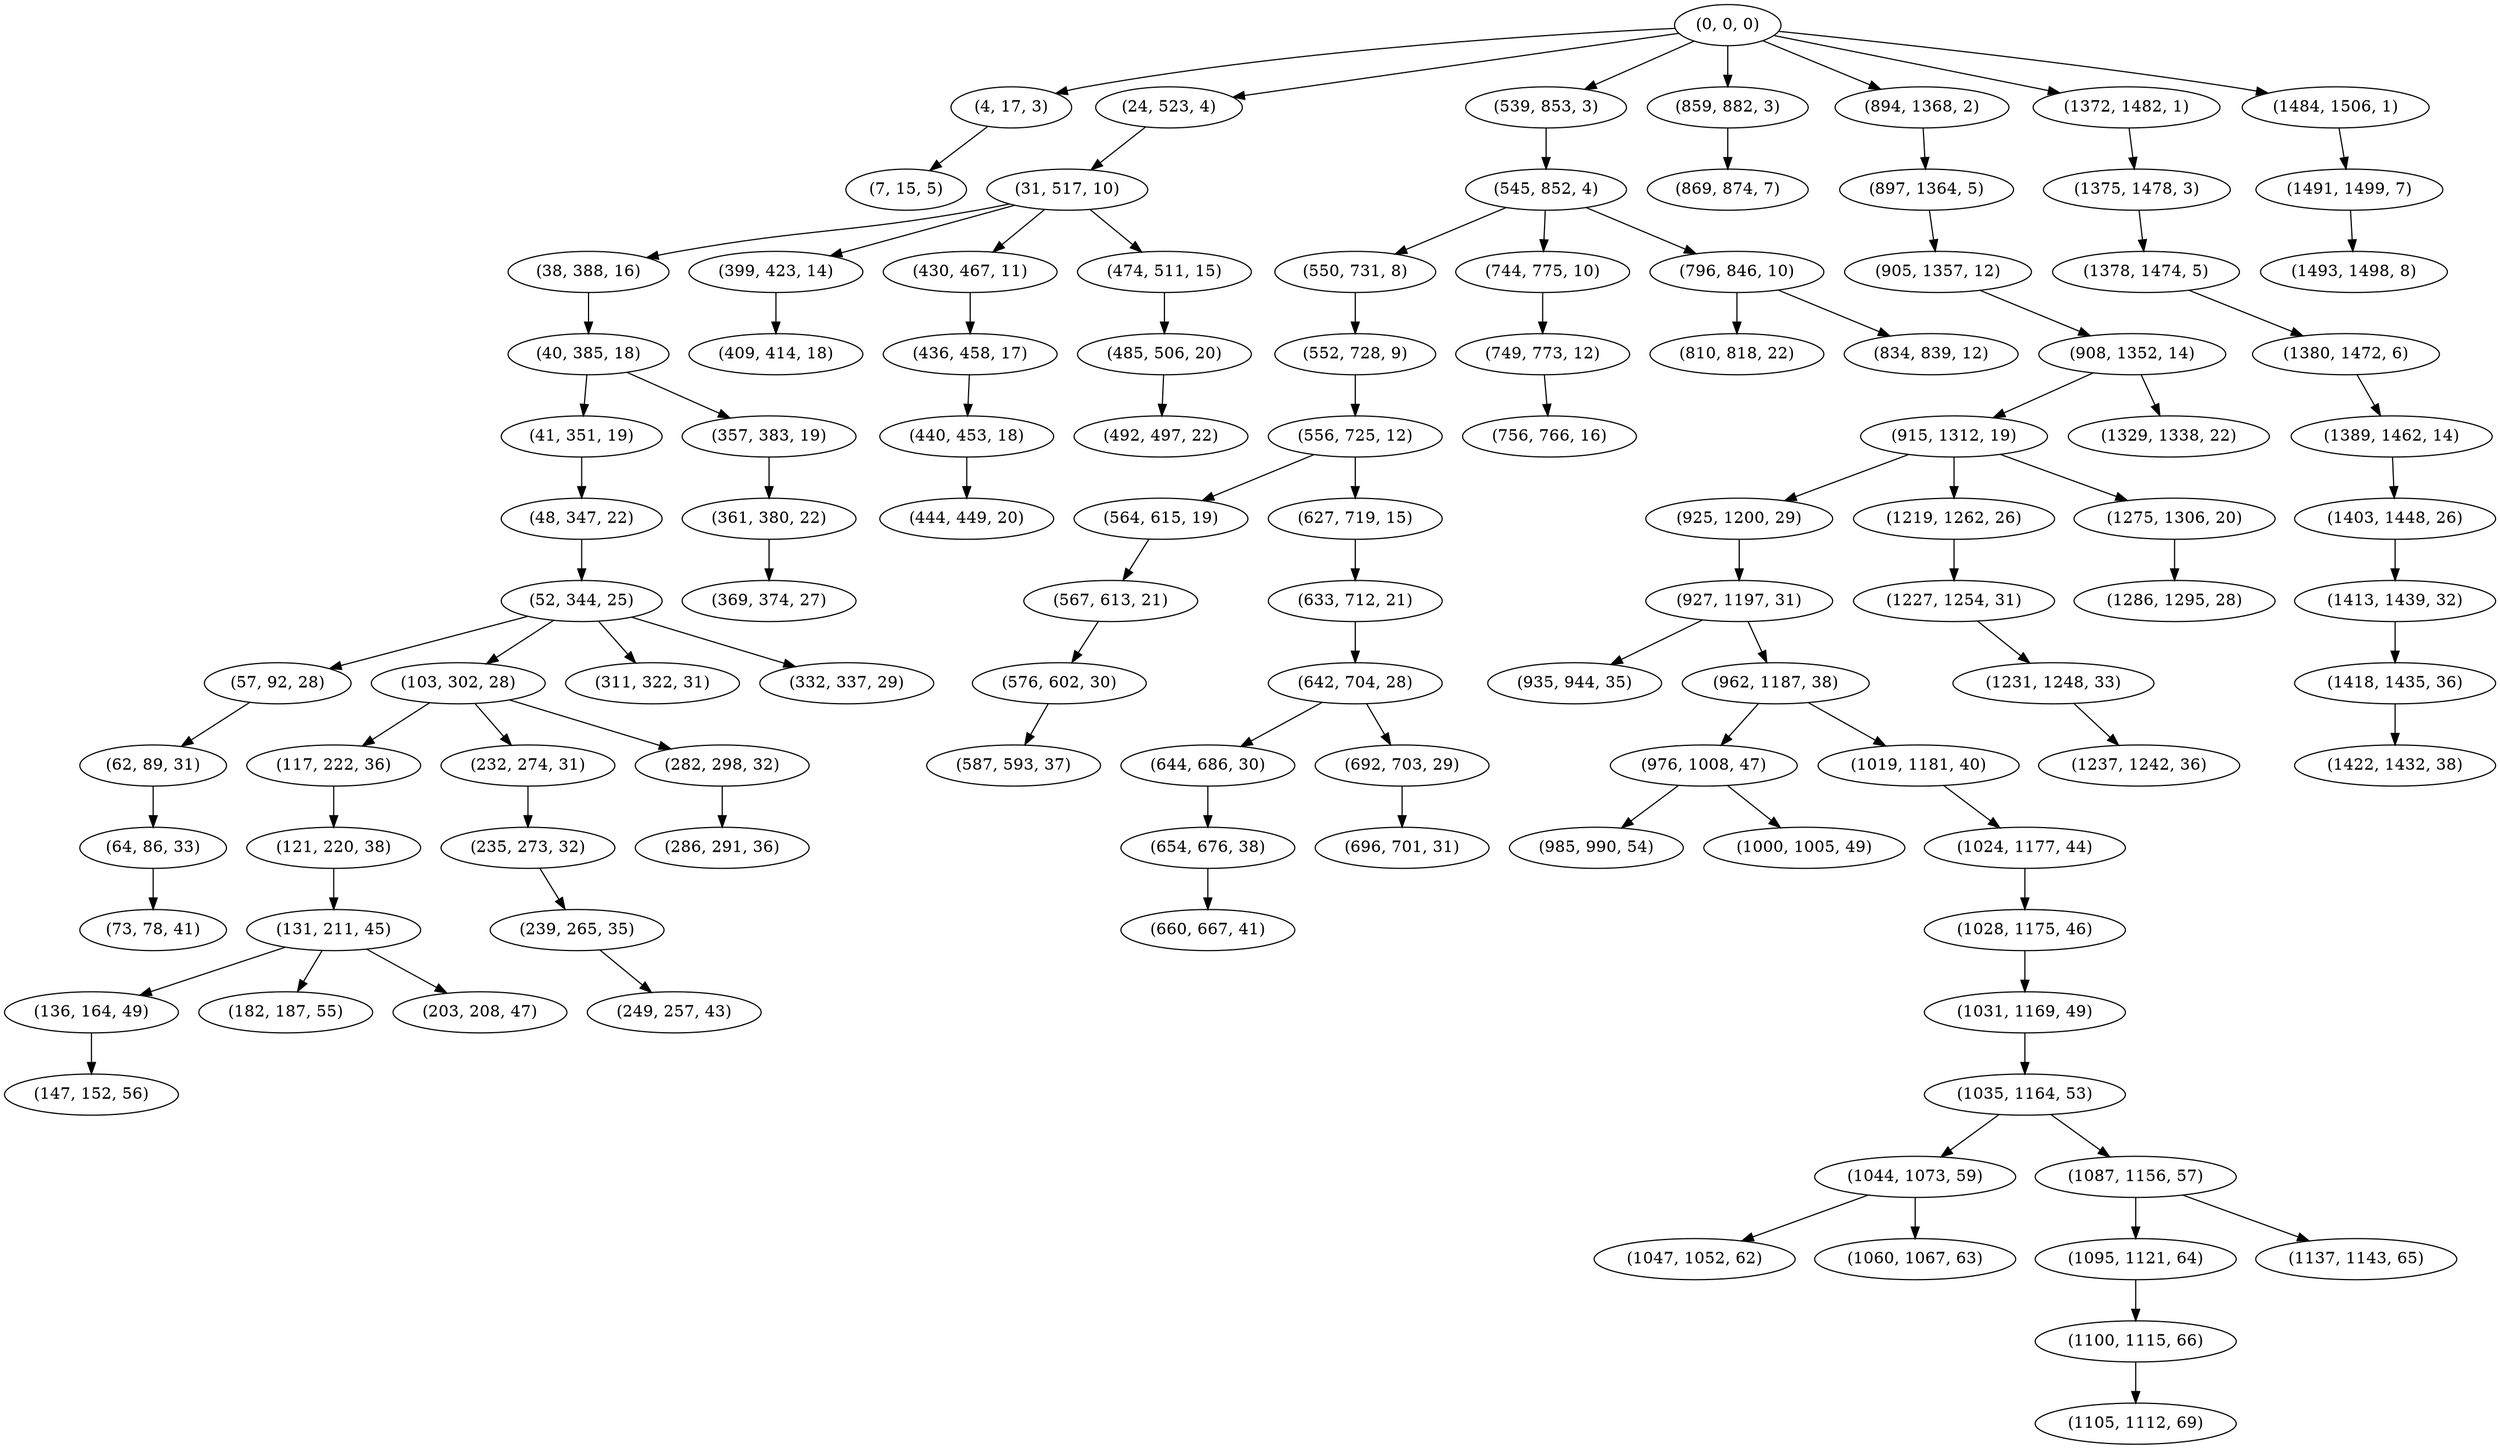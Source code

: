 digraph tree {
    "(0, 0, 0)";
    "(4, 17, 3)";
    "(7, 15, 5)";
    "(24, 523, 4)";
    "(31, 517, 10)";
    "(38, 388, 16)";
    "(40, 385, 18)";
    "(41, 351, 19)";
    "(48, 347, 22)";
    "(52, 344, 25)";
    "(57, 92, 28)";
    "(62, 89, 31)";
    "(64, 86, 33)";
    "(73, 78, 41)";
    "(103, 302, 28)";
    "(117, 222, 36)";
    "(121, 220, 38)";
    "(131, 211, 45)";
    "(136, 164, 49)";
    "(147, 152, 56)";
    "(182, 187, 55)";
    "(203, 208, 47)";
    "(232, 274, 31)";
    "(235, 273, 32)";
    "(239, 265, 35)";
    "(249, 257, 43)";
    "(282, 298, 32)";
    "(286, 291, 36)";
    "(311, 322, 31)";
    "(332, 337, 29)";
    "(357, 383, 19)";
    "(361, 380, 22)";
    "(369, 374, 27)";
    "(399, 423, 14)";
    "(409, 414, 18)";
    "(430, 467, 11)";
    "(436, 458, 17)";
    "(440, 453, 18)";
    "(444, 449, 20)";
    "(474, 511, 15)";
    "(485, 506, 20)";
    "(492, 497, 22)";
    "(539, 853, 3)";
    "(545, 852, 4)";
    "(550, 731, 8)";
    "(552, 728, 9)";
    "(556, 725, 12)";
    "(564, 615, 19)";
    "(567, 613, 21)";
    "(576, 602, 30)";
    "(587, 593, 37)";
    "(627, 719, 15)";
    "(633, 712, 21)";
    "(642, 704, 28)";
    "(644, 686, 30)";
    "(654, 676, 38)";
    "(660, 667, 41)";
    "(692, 703, 29)";
    "(696, 701, 31)";
    "(744, 775, 10)";
    "(749, 773, 12)";
    "(756, 766, 16)";
    "(796, 846, 10)";
    "(810, 818, 22)";
    "(834, 839, 12)";
    "(859, 882, 3)";
    "(869, 874, 7)";
    "(894, 1368, 2)";
    "(897, 1364, 5)";
    "(905, 1357, 12)";
    "(908, 1352, 14)";
    "(915, 1312, 19)";
    "(925, 1200, 29)";
    "(927, 1197, 31)";
    "(935, 944, 35)";
    "(962, 1187, 38)";
    "(976, 1008, 47)";
    "(985, 990, 54)";
    "(1000, 1005, 49)";
    "(1019, 1181, 40)";
    "(1024, 1177, 44)";
    "(1028, 1175, 46)";
    "(1031, 1169, 49)";
    "(1035, 1164, 53)";
    "(1044, 1073, 59)";
    "(1047, 1052, 62)";
    "(1060, 1067, 63)";
    "(1087, 1156, 57)";
    "(1095, 1121, 64)";
    "(1100, 1115, 66)";
    "(1105, 1112, 69)";
    "(1137, 1143, 65)";
    "(1219, 1262, 26)";
    "(1227, 1254, 31)";
    "(1231, 1248, 33)";
    "(1237, 1242, 36)";
    "(1275, 1306, 20)";
    "(1286, 1295, 28)";
    "(1329, 1338, 22)";
    "(1372, 1482, 1)";
    "(1375, 1478, 3)";
    "(1378, 1474, 5)";
    "(1380, 1472, 6)";
    "(1389, 1462, 14)";
    "(1403, 1448, 26)";
    "(1413, 1439, 32)";
    "(1418, 1435, 36)";
    "(1422, 1432, 38)";
    "(1484, 1506, 1)";
    "(1491, 1499, 7)";
    "(1493, 1498, 8)";
    "(0, 0, 0)" -> "(4, 17, 3)";
    "(0, 0, 0)" -> "(24, 523, 4)";
    "(0, 0, 0)" -> "(539, 853, 3)";
    "(0, 0, 0)" -> "(859, 882, 3)";
    "(0, 0, 0)" -> "(894, 1368, 2)";
    "(0, 0, 0)" -> "(1372, 1482, 1)";
    "(0, 0, 0)" -> "(1484, 1506, 1)";
    "(4, 17, 3)" -> "(7, 15, 5)";
    "(24, 523, 4)" -> "(31, 517, 10)";
    "(31, 517, 10)" -> "(38, 388, 16)";
    "(31, 517, 10)" -> "(399, 423, 14)";
    "(31, 517, 10)" -> "(430, 467, 11)";
    "(31, 517, 10)" -> "(474, 511, 15)";
    "(38, 388, 16)" -> "(40, 385, 18)";
    "(40, 385, 18)" -> "(41, 351, 19)";
    "(40, 385, 18)" -> "(357, 383, 19)";
    "(41, 351, 19)" -> "(48, 347, 22)";
    "(48, 347, 22)" -> "(52, 344, 25)";
    "(52, 344, 25)" -> "(57, 92, 28)";
    "(52, 344, 25)" -> "(103, 302, 28)";
    "(52, 344, 25)" -> "(311, 322, 31)";
    "(52, 344, 25)" -> "(332, 337, 29)";
    "(57, 92, 28)" -> "(62, 89, 31)";
    "(62, 89, 31)" -> "(64, 86, 33)";
    "(64, 86, 33)" -> "(73, 78, 41)";
    "(103, 302, 28)" -> "(117, 222, 36)";
    "(103, 302, 28)" -> "(232, 274, 31)";
    "(103, 302, 28)" -> "(282, 298, 32)";
    "(117, 222, 36)" -> "(121, 220, 38)";
    "(121, 220, 38)" -> "(131, 211, 45)";
    "(131, 211, 45)" -> "(136, 164, 49)";
    "(131, 211, 45)" -> "(182, 187, 55)";
    "(131, 211, 45)" -> "(203, 208, 47)";
    "(136, 164, 49)" -> "(147, 152, 56)";
    "(232, 274, 31)" -> "(235, 273, 32)";
    "(235, 273, 32)" -> "(239, 265, 35)";
    "(239, 265, 35)" -> "(249, 257, 43)";
    "(282, 298, 32)" -> "(286, 291, 36)";
    "(357, 383, 19)" -> "(361, 380, 22)";
    "(361, 380, 22)" -> "(369, 374, 27)";
    "(399, 423, 14)" -> "(409, 414, 18)";
    "(430, 467, 11)" -> "(436, 458, 17)";
    "(436, 458, 17)" -> "(440, 453, 18)";
    "(440, 453, 18)" -> "(444, 449, 20)";
    "(474, 511, 15)" -> "(485, 506, 20)";
    "(485, 506, 20)" -> "(492, 497, 22)";
    "(539, 853, 3)" -> "(545, 852, 4)";
    "(545, 852, 4)" -> "(550, 731, 8)";
    "(545, 852, 4)" -> "(744, 775, 10)";
    "(545, 852, 4)" -> "(796, 846, 10)";
    "(550, 731, 8)" -> "(552, 728, 9)";
    "(552, 728, 9)" -> "(556, 725, 12)";
    "(556, 725, 12)" -> "(564, 615, 19)";
    "(556, 725, 12)" -> "(627, 719, 15)";
    "(564, 615, 19)" -> "(567, 613, 21)";
    "(567, 613, 21)" -> "(576, 602, 30)";
    "(576, 602, 30)" -> "(587, 593, 37)";
    "(627, 719, 15)" -> "(633, 712, 21)";
    "(633, 712, 21)" -> "(642, 704, 28)";
    "(642, 704, 28)" -> "(644, 686, 30)";
    "(642, 704, 28)" -> "(692, 703, 29)";
    "(644, 686, 30)" -> "(654, 676, 38)";
    "(654, 676, 38)" -> "(660, 667, 41)";
    "(692, 703, 29)" -> "(696, 701, 31)";
    "(744, 775, 10)" -> "(749, 773, 12)";
    "(749, 773, 12)" -> "(756, 766, 16)";
    "(796, 846, 10)" -> "(810, 818, 22)";
    "(796, 846, 10)" -> "(834, 839, 12)";
    "(859, 882, 3)" -> "(869, 874, 7)";
    "(894, 1368, 2)" -> "(897, 1364, 5)";
    "(897, 1364, 5)" -> "(905, 1357, 12)";
    "(905, 1357, 12)" -> "(908, 1352, 14)";
    "(908, 1352, 14)" -> "(915, 1312, 19)";
    "(908, 1352, 14)" -> "(1329, 1338, 22)";
    "(915, 1312, 19)" -> "(925, 1200, 29)";
    "(915, 1312, 19)" -> "(1219, 1262, 26)";
    "(915, 1312, 19)" -> "(1275, 1306, 20)";
    "(925, 1200, 29)" -> "(927, 1197, 31)";
    "(927, 1197, 31)" -> "(935, 944, 35)";
    "(927, 1197, 31)" -> "(962, 1187, 38)";
    "(962, 1187, 38)" -> "(976, 1008, 47)";
    "(962, 1187, 38)" -> "(1019, 1181, 40)";
    "(976, 1008, 47)" -> "(985, 990, 54)";
    "(976, 1008, 47)" -> "(1000, 1005, 49)";
    "(1019, 1181, 40)" -> "(1024, 1177, 44)";
    "(1024, 1177, 44)" -> "(1028, 1175, 46)";
    "(1028, 1175, 46)" -> "(1031, 1169, 49)";
    "(1031, 1169, 49)" -> "(1035, 1164, 53)";
    "(1035, 1164, 53)" -> "(1044, 1073, 59)";
    "(1035, 1164, 53)" -> "(1087, 1156, 57)";
    "(1044, 1073, 59)" -> "(1047, 1052, 62)";
    "(1044, 1073, 59)" -> "(1060, 1067, 63)";
    "(1087, 1156, 57)" -> "(1095, 1121, 64)";
    "(1087, 1156, 57)" -> "(1137, 1143, 65)";
    "(1095, 1121, 64)" -> "(1100, 1115, 66)";
    "(1100, 1115, 66)" -> "(1105, 1112, 69)";
    "(1219, 1262, 26)" -> "(1227, 1254, 31)";
    "(1227, 1254, 31)" -> "(1231, 1248, 33)";
    "(1231, 1248, 33)" -> "(1237, 1242, 36)";
    "(1275, 1306, 20)" -> "(1286, 1295, 28)";
    "(1372, 1482, 1)" -> "(1375, 1478, 3)";
    "(1375, 1478, 3)" -> "(1378, 1474, 5)";
    "(1378, 1474, 5)" -> "(1380, 1472, 6)";
    "(1380, 1472, 6)" -> "(1389, 1462, 14)";
    "(1389, 1462, 14)" -> "(1403, 1448, 26)";
    "(1403, 1448, 26)" -> "(1413, 1439, 32)";
    "(1413, 1439, 32)" -> "(1418, 1435, 36)";
    "(1418, 1435, 36)" -> "(1422, 1432, 38)";
    "(1484, 1506, 1)" -> "(1491, 1499, 7)";
    "(1491, 1499, 7)" -> "(1493, 1498, 8)";
}
